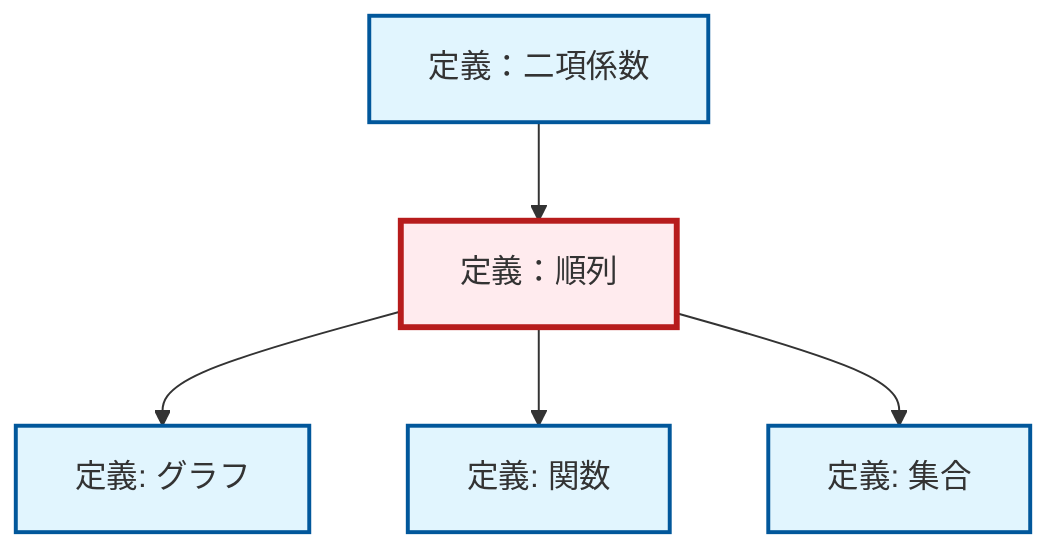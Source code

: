 graph TD
    classDef definition fill:#e1f5fe,stroke:#01579b,stroke-width:2px
    classDef theorem fill:#f3e5f5,stroke:#4a148c,stroke-width:2px
    classDef axiom fill:#fff3e0,stroke:#e65100,stroke-width:2px
    classDef example fill:#e8f5e9,stroke:#1b5e20,stroke-width:2px
    classDef current fill:#ffebee,stroke:#b71c1c,stroke-width:3px
    def-function["定義: 関数"]:::definition
    def-graph["定義: グラフ"]:::definition
    def-permutation["定義：順列"]:::definition
    def-binomial-coefficient["定義：二項係数"]:::definition
    def-set["定義: 集合"]:::definition
    def-permutation --> def-graph
    def-binomial-coefficient --> def-permutation
    def-permutation --> def-function
    def-permutation --> def-set
    class def-permutation current
